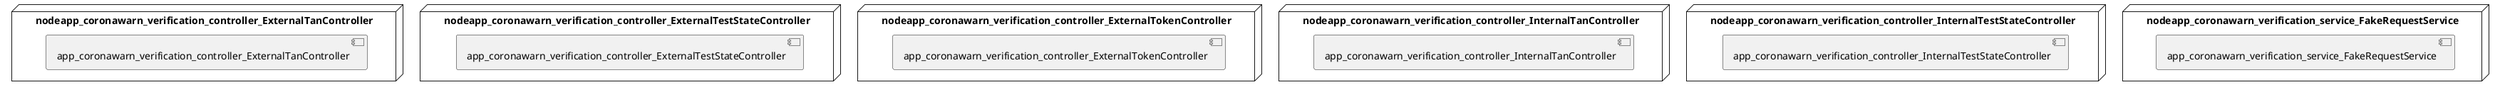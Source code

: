 @startuml
skinparam fixCircleLabelOverlapping true
skinparam componentStyle uml2
node nodeapp_coronawarn_verification_controller_ExternalTanController {
[app_coronawarn_verification_controller_ExternalTanController] [[corona-warn-app-cwa-verification-server.system#_71LAtd0eEe-Wx-l48qwsEA]]
}
node nodeapp_coronawarn_verification_controller_ExternalTestStateController {
[app_coronawarn_verification_controller_ExternalTestStateController] [[corona-warn-app-cwa-verification-server.system#_71LAtd0eEe-Wx-l48qwsEA]]
}
node nodeapp_coronawarn_verification_controller_ExternalTokenController {
[app_coronawarn_verification_controller_ExternalTokenController] [[corona-warn-app-cwa-verification-server.system#_71LAtd0eEe-Wx-l48qwsEA]]
}
node nodeapp_coronawarn_verification_controller_InternalTanController {
[app_coronawarn_verification_controller_InternalTanController] [[corona-warn-app-cwa-verification-server.system#_71LAtd0eEe-Wx-l48qwsEA]]
}
node nodeapp_coronawarn_verification_controller_InternalTestStateController {
[app_coronawarn_verification_controller_InternalTestStateController] [[corona-warn-app-cwa-verification-server.system#_71LAtd0eEe-Wx-l48qwsEA]]
}
node nodeapp_coronawarn_verification_service_FakeRequestService {
[app_coronawarn_verification_service_FakeRequestService] [[corona-warn-app-cwa-verification-server.system#_71LAtd0eEe-Wx-l48qwsEA]]
}

@enduml
